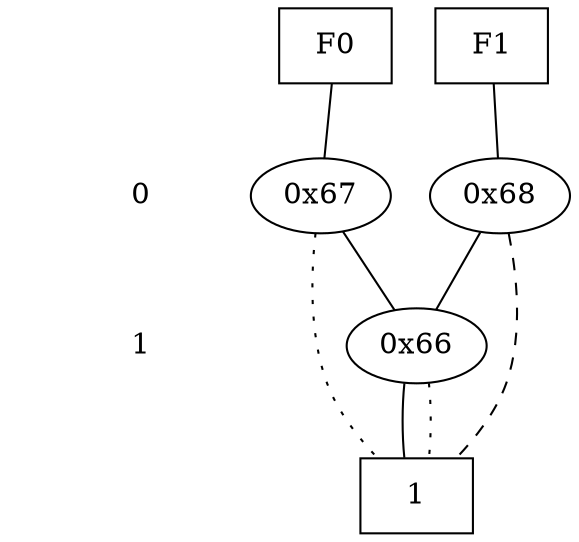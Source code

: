 digraph "DD" {
size = "7.5,10"
center = true;
edge [dir = none];
{ node [shape = plaintext];
  edge [style = invis];
  "CONST NODES" [style = invis];
" 0 " -> " 1 " -> "CONST NODES"; 
}
{ rank = same; node [shape = box]; edge [style = invis];
"F0" -> "F1"; }
{ rank = same; " 0 ";
"0x67";
"0x68";
}
{ rank = same; " 1 ";
"0x66";
}
{ rank = same; "CONST NODES";
{ node [shape = box]; "0x61";
}
}
"F0" -> "0x67" [style = solid];
"F1" -> "0x68" [style = solid];
"0x67" -> "0x66";
"0x67" -> "0x61" [style = dotted];
"0x68" -> "0x66";
"0x68" -> "0x61" [style = dashed];
"0x66" -> "0x61";
"0x66" -> "0x61" [style = dotted];
"0x61" [label = "1"];
}
